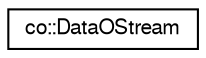 digraph G
{
  edge [fontname="FreeSans",fontsize="10",labelfontname="FreeSans",labelfontsize="10"];
  node [fontname="FreeSans",fontsize="10",shape=record];
  rankdir="LR";
  Node1 [label="co::DataOStream",height=0.2,width=0.4,color="black", fillcolor="white", style="filled",URL="$classco_1_1DataOStream.html",tooltip="A std::ostream-like interface for object serialization."];
}
